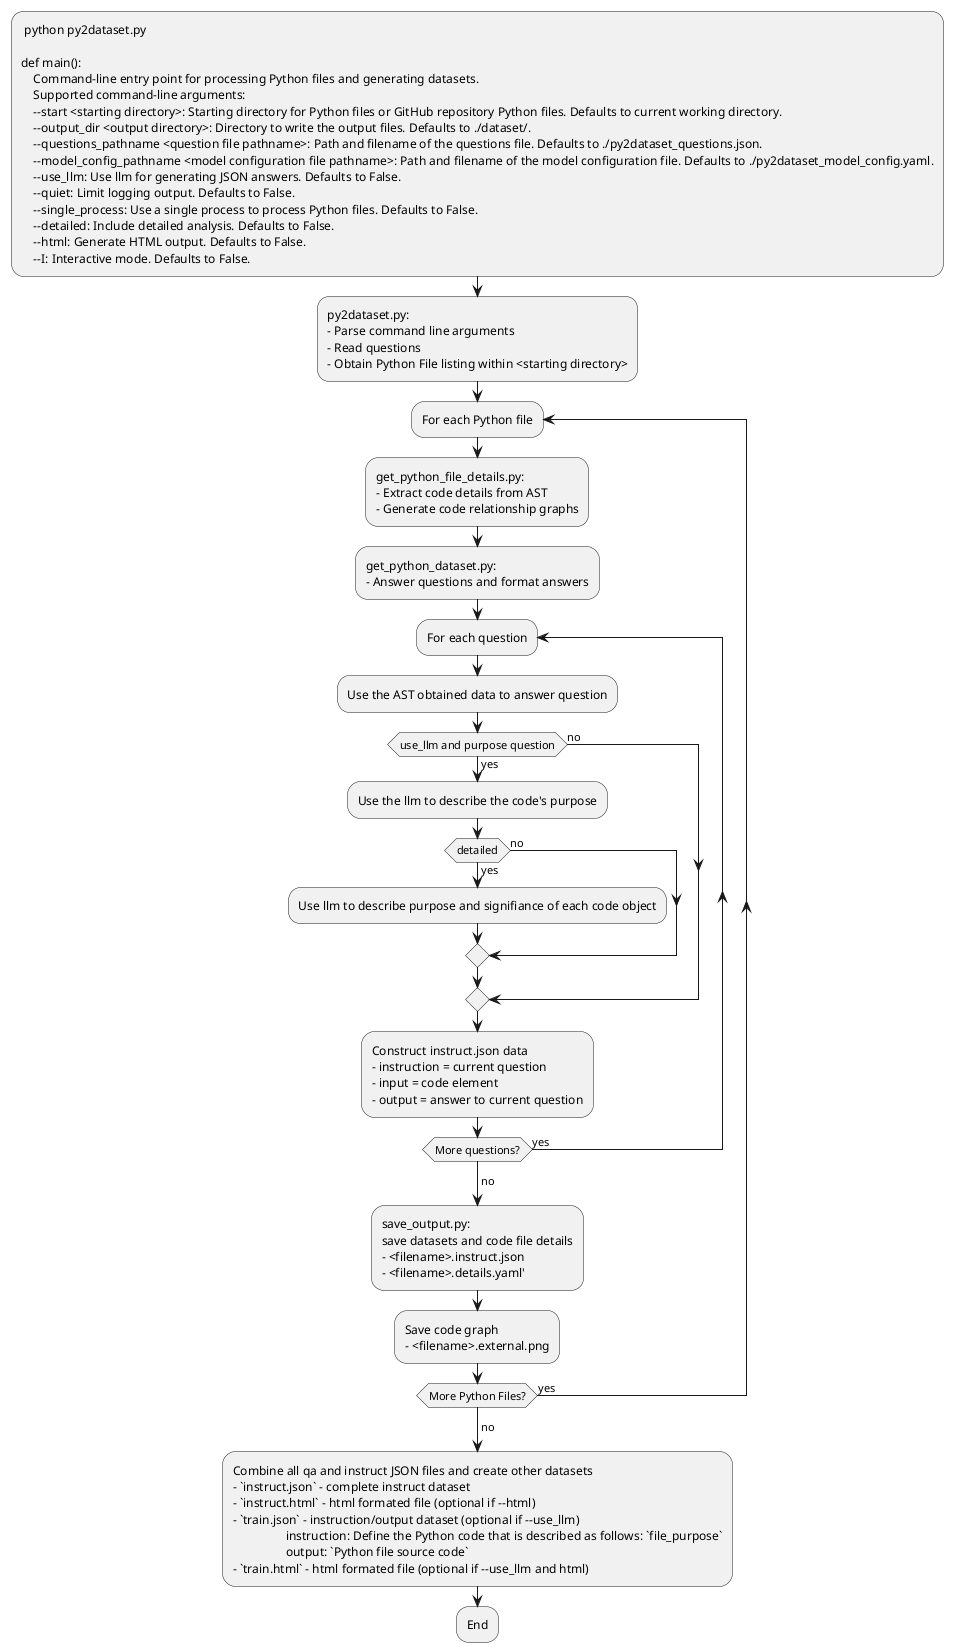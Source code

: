 @startuml
'Used to create py2dataset.png from https://www.plantuml.com/plantuml/uml'
: python py2dataset.py 

def main():
    Command-line entry point for processing Python files and generating datasets.
    Supported command-line arguments:
    --start <starting directory>: Starting directory for Python files or GitHub repository Python files. Defaults to current working directory.
    --output_dir <output directory>: Directory to write the output files. Defaults to ./dataset/.
    --questions_pathname <question file pathname>: Path and filename of the questions file. Defaults to ./py2dataset_questions.json.
    --model_config_pathname <model configuration file pathname>: Path and filename of the model configuration file. Defaults to ./py2dataset_model_config.yaml.
    --use_llm: Use llm for generating JSON answers. Defaults to False.
    --quiet: Limit logging output. Defaults to False.
    --single_process: Use a single process to process Python files. Defaults to False.
    --detailed: Include detailed analysis. Defaults to False.
    --html: Generate HTML output. Defaults to False.
    --I: Interactive mode. Defaults to False.
@startuml
'Used to create py2dataset.png from https://www.plantuml.com/plantuml/uml'
: python py2dataset.py 

def main():
    Command-line entry point for processing Python files and generating datasets.
    Supported command-line arguments:
    --start <starting directory>: Starting directory for Python files or GitHub repository Python files. Defaults to current working directory.
    --output_dir <output directory>: Directory to write the output files. Defaults to ./dataset/.
    --questions_pathname <question file pathname>: Path and filename of the questions file. Defaults to ./py2dataset_questions.json.
    --model_config_pathname <model configuration file pathname>: Path and filename of the model configuration file. Defaults to ./py2dataset_model_config.yaml.
    --use_llm: Use llm for generating JSON answers. Defaults to False.
    --quiet: Limit logging output. Defaults to False.
    --single_process: Use a single process to process Python files. Defaults to False.
    --detailed: Include detailed analysis. Defaults to False.
    --html: Generate HTML output. Defaults to False.
    --I: Interactive mode. Defaults to False.;

:py2dataset.py:
- Parse command line arguments
- Read questions
- Obtain Python File listing within <starting directory>;

Repeat :For each Python file;

:get_python_file_details.py:
- Extract code details from AST
- Generate code relationship graphs;
:get_python_dataset.py: 
- Answer questions and format answers;

Repeat :For each question;
:Use the AST obtained data to answer question;
if (use_llm and purpose question) then (yes)
  :Use the llm to describe the code's purpose;
  if (detailed) then (yes)
    :Use llm to describe purpose and signifiance of each code object;
  else (no)
  endif
else (no)
endif
     
:Construct instruct.json data
- instruction = current question
- input = code element
- output = answer to current question;

Repeat while (More questions?) is (yes)
->no;

:save_output.py:
save datasets and code file details
- <filename>.instruct.json
- <filename>.details.yaml';

:Save code graph
- <filename>.external.png;

Repeat while (More Python Files?) is (yes)
->no;

:Combine all qa and instruct JSON files and create other datasets
- `instruct.json` - complete instruct dataset
- `instruct.html` - html formated file (optional if --html)
- `train.json` - instruction/output dataset (optional if --use_llm)
                 instruction: Define the Python code that is described as follows: `file_purpose`
                 output: `Python file source code`
- `train.html` - html formated file (optional if --use_llm and html);

:End;

@enduml
:py2dataset.py:
- Parse command line arguments
- Read questions
- Obtain Python File listing within OUTPUT_DIR;

Repeat :For each Python file;

:get_python_file_details.py:
- Extract code details from AST
- Generate code relationship graphs;
:get_python_dataset.py: 
- Answer questions and format answers;

Repeat :For each question;
:Parse the AST obtained data to answer question;
if (use_llm and purpose question) then (yes)
  :Use the llm to describe the code's purpose;
  if (detailed) then (yes)
    :Use llm to describe purpose and signifiance of each code object;
  else (no)
  endif
else (no)
endif
     
:Construct instruct.json data
- instruction = current question
- input = code element
- output = answer to current question;

Repeat while (More questions?) is (yes)
->no;

:save_output.py:
save datasets and code file details
- <filename>.instruct.json
- <filename>.details.yaml';

:Save code graph
- <filename>.external.png;

Repeat while (More Python Files?) is (yes)
->no;

:Combine all qa and instruct JSON files and create other datasets
- `instruct.json` - complete instruct dataset
- `instruct.html` - html formated file (optional if --html)
- `train.json` - instruction/output dataset (optional if --use_llm)
                 instruction: Define the Python code that is described as follows: `file_purpose`
                 output: `Python file source code`
- `train.html` - html formated file (optional if --use_llm and html);

:End;

@enduml